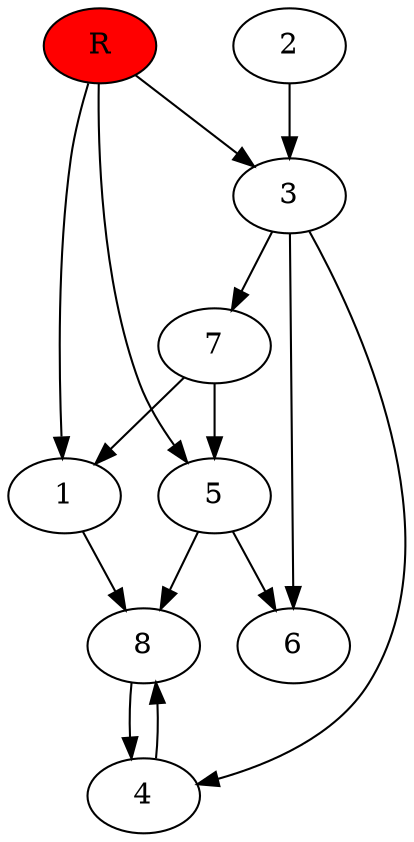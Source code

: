 digraph prb54709 {
	1
	2
	3
	4
	5
	6
	7
	8
	R [fillcolor="#ff0000" style=filled]
	1 -> 8
	2 -> 3
	3 -> 4
	3 -> 6
	3 -> 7
	4 -> 8
	5 -> 6
	5 -> 8
	7 -> 1
	7 -> 5
	8 -> 4
	R -> 1
	R -> 3
	R -> 5
}
